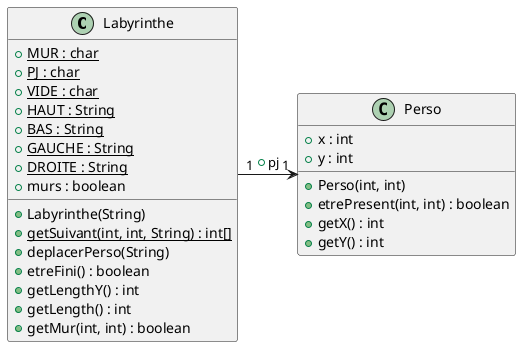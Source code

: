 @startuml
class Labyrinthe{
    + {static} MUR : char
    + {static} PJ : char
    + {static} VIDE : char
    + {static} HAUT : String
    + {static} BAS : String
    + {static} GAUCHE : String
    + {static} DROITE : String
    + murs : boolean

    + Labyrinthe(String)
    + {static} getSuivant(int, int, String) : int[]
    + deplacerPerso(String)
    + etreFini() : boolean
    + getLengthY() : int
    + getLength() : int
    + getMur(int, int) : boolean
}

class Perso{
    + x : int
    + y : int
    + Perso(int, int)
    + etrePresent(int, int) : boolean
    + getX() : int
    + getY() : int
}

Labyrinthe "1" -> "1" Perso : + pj
@enduml